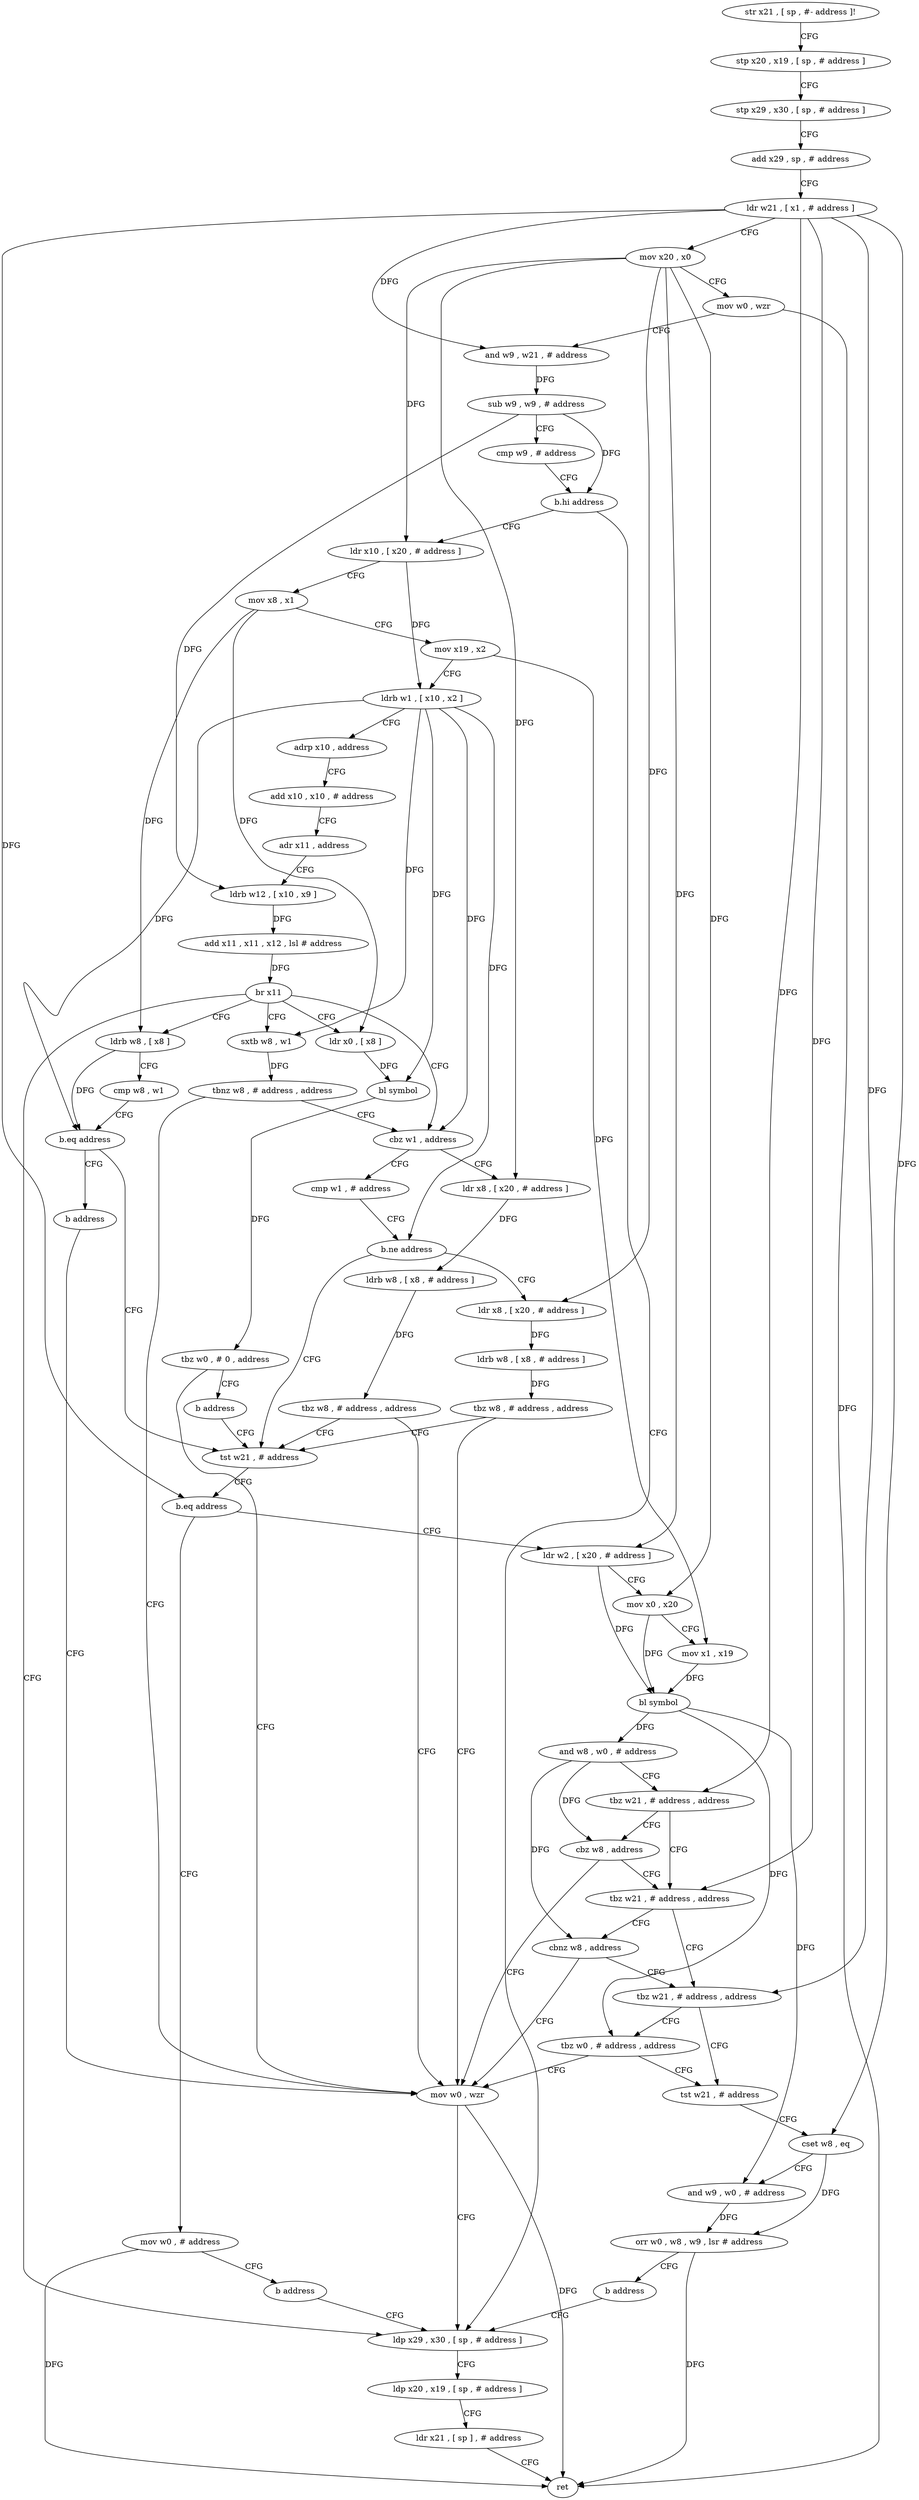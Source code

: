digraph "func" {
"4255576" [label = "str x21 , [ sp , #- address ]!" ]
"4255580" [label = "stp x20 , x19 , [ sp , # address ]" ]
"4255584" [label = "stp x29 , x30 , [ sp , # address ]" ]
"4255588" [label = "add x29 , sp , # address" ]
"4255592" [label = "ldr w21 , [ x1 , # address ]" ]
"4255596" [label = "mov x20 , x0" ]
"4255600" [label = "mov w0 , wzr" ]
"4255604" [label = "and w9 , w21 , # address" ]
"4255608" [label = "sub w9 , w9 , # address" ]
"4255612" [label = "cmp w9 , # address" ]
"4255616" [label = "b.hi address" ]
"4255820" [label = "ldp x29 , x30 , [ sp , # address ]" ]
"4255620" [label = "ldr x10 , [ x20 , # address ]" ]
"4255824" [label = "ldp x20 , x19 , [ sp , # address ]" ]
"4255828" [label = "ldr x21 , [ sp ] , # address" ]
"4255832" [label = "ret" ]
"4255624" [label = "mov x8 , x1" ]
"4255628" [label = "mov x19 , x2" ]
"4255632" [label = "ldrb w1 , [ x10 , x2 ]" ]
"4255636" [label = "adrp x10 , address" ]
"4255640" [label = "add x10 , x10 , # address" ]
"4255644" [label = "adr x11 , address" ]
"4255648" [label = "ldrb w12 , [ x10 , x9 ]" ]
"4255652" [label = "add x11 , x11 , x12 , lsl # address" ]
"4255656" [label = "br x11" ]
"4255660" [label = "ldrb w8 , [ x8 ]" ]
"4255676" [label = "ldr x0 , [ x8 ]" ]
"4255692" [label = "sxtb w8 , w1" ]
"4255700" [label = "cbz w1 , address" ]
"4255664" [label = "cmp w8 , w1" ]
"4255668" [label = "b.eq address" ]
"4255724" [label = "tst w21 , # address" ]
"4255672" [label = "b address" ]
"4255680" [label = "bl symbol" ]
"4255684" [label = "tbz w0 , # 0 , address" ]
"4255816" [label = "mov w0 , wzr" ]
"4255688" [label = "b address" ]
"4255696" [label = "tbnz w8 , # address , address" ]
"4255804" [label = "ldr x8 , [ x20 , # address ]" ]
"4255704" [label = "cmp w1 , # address" ]
"4255728" [label = "b.eq address" ]
"4255796" [label = "mov w0 , # address" ]
"4255732" [label = "ldr w2 , [ x20 , # address ]" ]
"4255808" [label = "ldrb w8 , [ x8 , # address ]" ]
"4255812" [label = "tbz w8 , # address , address" ]
"4255708" [label = "b.ne address" ]
"4255712" [label = "ldr x8 , [ x20 , # address ]" ]
"4255800" [label = "b address" ]
"4255736" [label = "mov x0 , x20" ]
"4255740" [label = "mov x1 , x19" ]
"4255744" [label = "bl symbol" ]
"4255748" [label = "and w8 , w0 , # address" ]
"4255752" [label = "tbz w21 , # address , address" ]
"4255760" [label = "tbz w21 , # address , address" ]
"4255756" [label = "cbz w8 , address" ]
"4255716" [label = "ldrb w8 , [ x8 , # address ]" ]
"4255720" [label = "tbz w8 , # address , address" ]
"4255768" [label = "tbz w21 , # address , address" ]
"4255764" [label = "cbnz w8 , address" ]
"4255776" [label = "tst w21 , # address" ]
"4255772" [label = "tbz w0 , # address , address" ]
"4255780" [label = "cset w8 , eq" ]
"4255784" [label = "and w9 , w0 , # address" ]
"4255788" [label = "orr w0 , w8 , w9 , lsr # address" ]
"4255792" [label = "b address" ]
"4255576" -> "4255580" [ label = "CFG" ]
"4255580" -> "4255584" [ label = "CFG" ]
"4255584" -> "4255588" [ label = "CFG" ]
"4255588" -> "4255592" [ label = "CFG" ]
"4255592" -> "4255596" [ label = "CFG" ]
"4255592" -> "4255604" [ label = "DFG" ]
"4255592" -> "4255728" [ label = "DFG" ]
"4255592" -> "4255752" [ label = "DFG" ]
"4255592" -> "4255760" [ label = "DFG" ]
"4255592" -> "4255768" [ label = "DFG" ]
"4255592" -> "4255780" [ label = "DFG" ]
"4255596" -> "4255600" [ label = "CFG" ]
"4255596" -> "4255620" [ label = "DFG" ]
"4255596" -> "4255804" [ label = "DFG" ]
"4255596" -> "4255732" [ label = "DFG" ]
"4255596" -> "4255736" [ label = "DFG" ]
"4255596" -> "4255712" [ label = "DFG" ]
"4255600" -> "4255604" [ label = "CFG" ]
"4255600" -> "4255832" [ label = "DFG" ]
"4255604" -> "4255608" [ label = "DFG" ]
"4255608" -> "4255612" [ label = "CFG" ]
"4255608" -> "4255616" [ label = "DFG" ]
"4255608" -> "4255648" [ label = "DFG" ]
"4255612" -> "4255616" [ label = "CFG" ]
"4255616" -> "4255820" [ label = "CFG" ]
"4255616" -> "4255620" [ label = "CFG" ]
"4255820" -> "4255824" [ label = "CFG" ]
"4255620" -> "4255624" [ label = "CFG" ]
"4255620" -> "4255632" [ label = "DFG" ]
"4255824" -> "4255828" [ label = "CFG" ]
"4255828" -> "4255832" [ label = "CFG" ]
"4255624" -> "4255628" [ label = "CFG" ]
"4255624" -> "4255660" [ label = "DFG" ]
"4255624" -> "4255676" [ label = "DFG" ]
"4255628" -> "4255632" [ label = "CFG" ]
"4255628" -> "4255740" [ label = "DFG" ]
"4255632" -> "4255636" [ label = "CFG" ]
"4255632" -> "4255668" [ label = "DFG" ]
"4255632" -> "4255680" [ label = "DFG" ]
"4255632" -> "4255692" [ label = "DFG" ]
"4255632" -> "4255700" [ label = "DFG" ]
"4255632" -> "4255708" [ label = "DFG" ]
"4255636" -> "4255640" [ label = "CFG" ]
"4255640" -> "4255644" [ label = "CFG" ]
"4255644" -> "4255648" [ label = "CFG" ]
"4255648" -> "4255652" [ label = "DFG" ]
"4255652" -> "4255656" [ label = "DFG" ]
"4255656" -> "4255660" [ label = "CFG" ]
"4255656" -> "4255676" [ label = "CFG" ]
"4255656" -> "4255692" [ label = "CFG" ]
"4255656" -> "4255700" [ label = "CFG" ]
"4255656" -> "4255820" [ label = "CFG" ]
"4255660" -> "4255664" [ label = "CFG" ]
"4255660" -> "4255668" [ label = "DFG" ]
"4255676" -> "4255680" [ label = "DFG" ]
"4255692" -> "4255696" [ label = "DFG" ]
"4255700" -> "4255804" [ label = "CFG" ]
"4255700" -> "4255704" [ label = "CFG" ]
"4255664" -> "4255668" [ label = "CFG" ]
"4255668" -> "4255724" [ label = "CFG" ]
"4255668" -> "4255672" [ label = "CFG" ]
"4255724" -> "4255728" [ label = "CFG" ]
"4255672" -> "4255816" [ label = "CFG" ]
"4255680" -> "4255684" [ label = "DFG" ]
"4255684" -> "4255816" [ label = "CFG" ]
"4255684" -> "4255688" [ label = "CFG" ]
"4255816" -> "4255820" [ label = "CFG" ]
"4255816" -> "4255832" [ label = "DFG" ]
"4255688" -> "4255724" [ label = "CFG" ]
"4255696" -> "4255816" [ label = "CFG" ]
"4255696" -> "4255700" [ label = "CFG" ]
"4255804" -> "4255808" [ label = "DFG" ]
"4255704" -> "4255708" [ label = "CFG" ]
"4255728" -> "4255796" [ label = "CFG" ]
"4255728" -> "4255732" [ label = "CFG" ]
"4255796" -> "4255800" [ label = "CFG" ]
"4255796" -> "4255832" [ label = "DFG" ]
"4255732" -> "4255736" [ label = "CFG" ]
"4255732" -> "4255744" [ label = "DFG" ]
"4255808" -> "4255812" [ label = "DFG" ]
"4255812" -> "4255724" [ label = "CFG" ]
"4255812" -> "4255816" [ label = "CFG" ]
"4255708" -> "4255724" [ label = "CFG" ]
"4255708" -> "4255712" [ label = "CFG" ]
"4255712" -> "4255716" [ label = "DFG" ]
"4255800" -> "4255820" [ label = "CFG" ]
"4255736" -> "4255740" [ label = "CFG" ]
"4255736" -> "4255744" [ label = "DFG" ]
"4255740" -> "4255744" [ label = "DFG" ]
"4255744" -> "4255748" [ label = "DFG" ]
"4255744" -> "4255772" [ label = "DFG" ]
"4255744" -> "4255784" [ label = "DFG" ]
"4255748" -> "4255752" [ label = "CFG" ]
"4255748" -> "4255756" [ label = "DFG" ]
"4255748" -> "4255764" [ label = "DFG" ]
"4255752" -> "4255760" [ label = "CFG" ]
"4255752" -> "4255756" [ label = "CFG" ]
"4255760" -> "4255768" [ label = "CFG" ]
"4255760" -> "4255764" [ label = "CFG" ]
"4255756" -> "4255816" [ label = "CFG" ]
"4255756" -> "4255760" [ label = "CFG" ]
"4255716" -> "4255720" [ label = "DFG" ]
"4255720" -> "4255816" [ label = "CFG" ]
"4255720" -> "4255724" [ label = "CFG" ]
"4255768" -> "4255776" [ label = "CFG" ]
"4255768" -> "4255772" [ label = "CFG" ]
"4255764" -> "4255816" [ label = "CFG" ]
"4255764" -> "4255768" [ label = "CFG" ]
"4255776" -> "4255780" [ label = "CFG" ]
"4255772" -> "4255816" [ label = "CFG" ]
"4255772" -> "4255776" [ label = "CFG" ]
"4255780" -> "4255784" [ label = "CFG" ]
"4255780" -> "4255788" [ label = "DFG" ]
"4255784" -> "4255788" [ label = "DFG" ]
"4255788" -> "4255792" [ label = "CFG" ]
"4255788" -> "4255832" [ label = "DFG" ]
"4255792" -> "4255820" [ label = "CFG" ]
}
